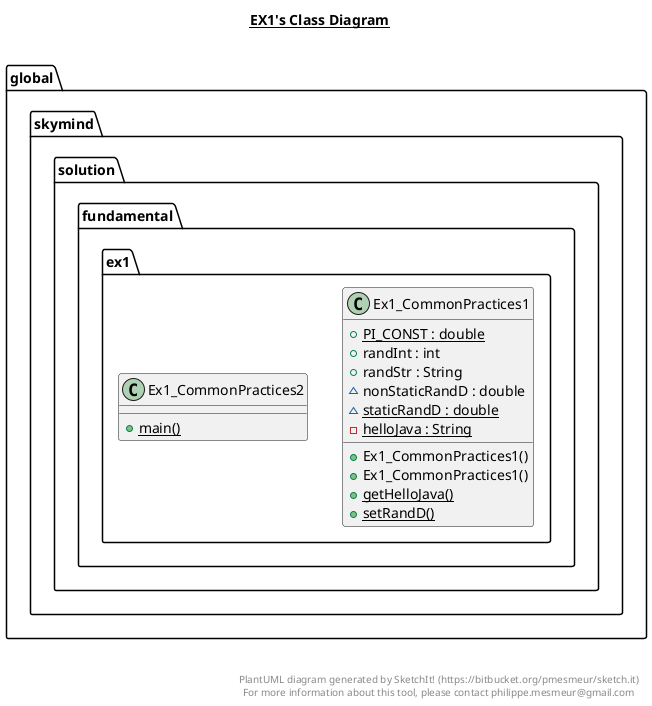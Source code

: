 @startuml

title __EX1's Class Diagram__\n

  namespace global.skymind {
    namespace solution.fundamental.ex1 {
      class global.skymind.solution.fundamental.ex1.Ex1_CommonPractices1 {
          {static} + PI_CONST : double
          + randInt : int
          + randStr : String
          ~ nonStaticRandD : double
          {static} ~ staticRandD : double
          {static} - helloJava : String
          + Ex1_CommonPractices1()
          + Ex1_CommonPractices1()
          {static} + getHelloJava()
          {static} + setRandD()
      }
    }
  }
  

  namespace global.skymind {
    namespace solution.fundamental.ex1 {
      class global.skymind.solution.fundamental.ex1.Ex1_CommonPractices2 {
          {static} + main()
      }
    }
  }
  



right footer


PlantUML diagram generated by SketchIt! (https://bitbucket.org/pmesmeur/sketch.it)
For more information about this tool, please contact philippe.mesmeur@gmail.com
endfooter

@enduml
